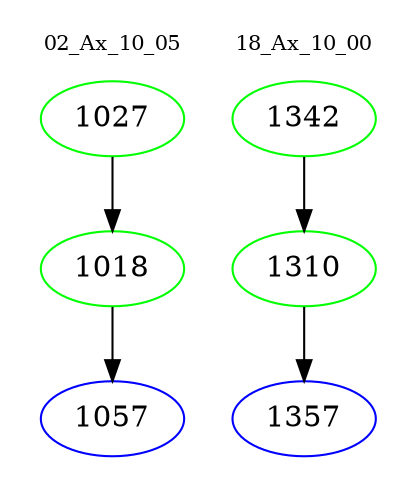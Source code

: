 digraph{
subgraph cluster_0 {
color = white
label = "02_Ax_10_05";
fontsize=10;
T0_1027 [label="1027", color="green"]
T0_1027 -> T0_1018 [color="black"]
T0_1018 [label="1018", color="green"]
T0_1018 -> T0_1057 [color="black"]
T0_1057 [label="1057", color="blue"]
}
subgraph cluster_1 {
color = white
label = "18_Ax_10_00";
fontsize=10;
T1_1342 [label="1342", color="green"]
T1_1342 -> T1_1310 [color="black"]
T1_1310 [label="1310", color="green"]
T1_1310 -> T1_1357 [color="black"]
T1_1357 [label="1357", color="blue"]
}
}
